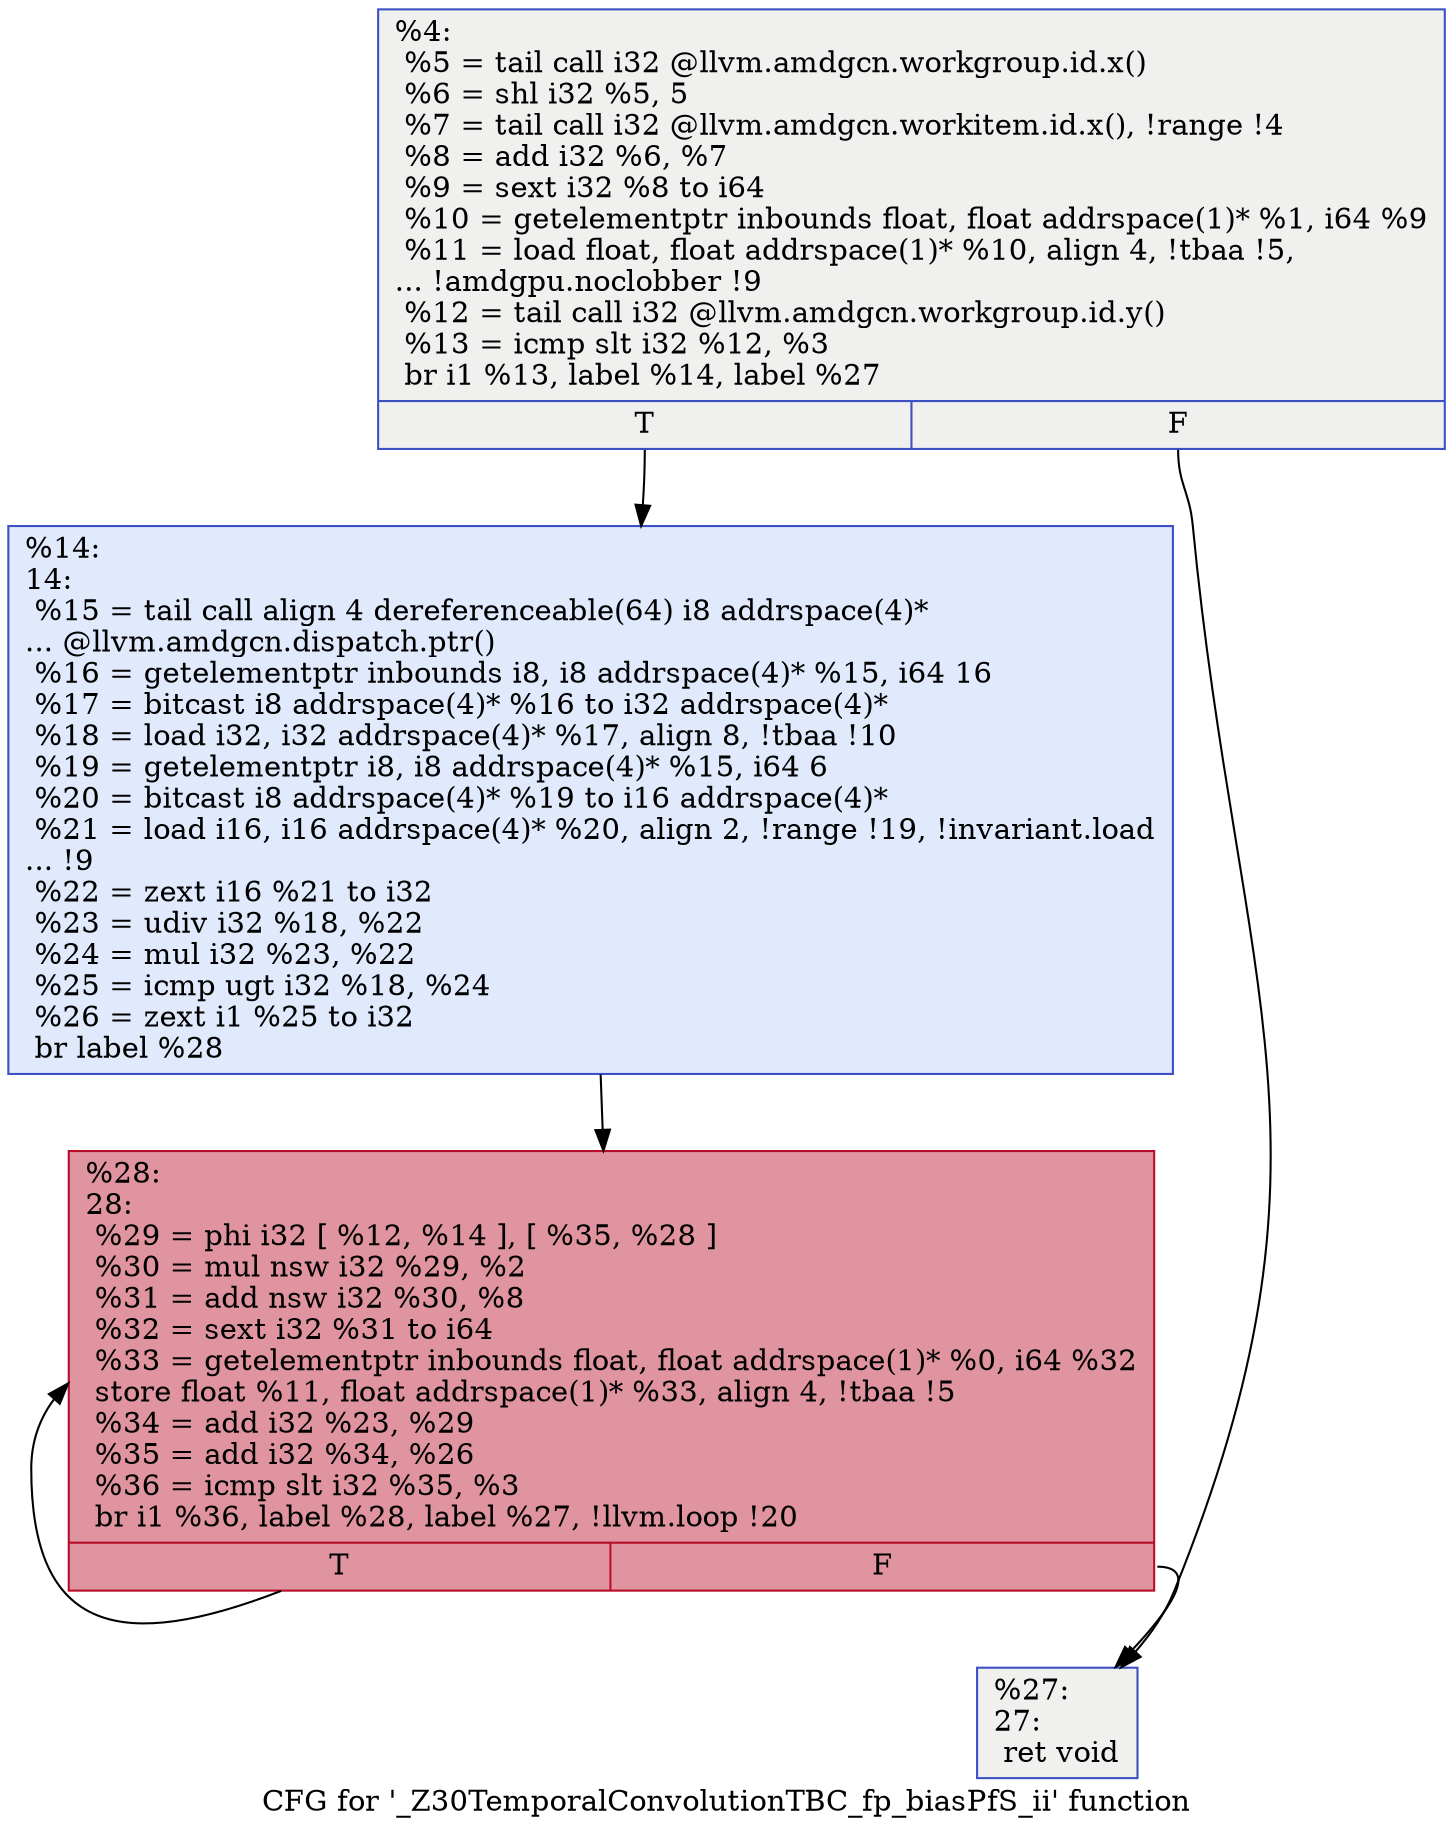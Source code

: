 digraph "CFG for '_Z30TemporalConvolutionTBC_fp_biasPfS_ii' function" {
	label="CFG for '_Z30TemporalConvolutionTBC_fp_biasPfS_ii' function";

	Node0x5d15590 [shape=record,color="#3d50c3ff", style=filled, fillcolor="#dedcdb70",label="{%4:\l  %5 = tail call i32 @llvm.amdgcn.workgroup.id.x()\l  %6 = shl i32 %5, 5\l  %7 = tail call i32 @llvm.amdgcn.workitem.id.x(), !range !4\l  %8 = add i32 %6, %7\l  %9 = sext i32 %8 to i64\l  %10 = getelementptr inbounds float, float addrspace(1)* %1, i64 %9\l  %11 = load float, float addrspace(1)* %10, align 4, !tbaa !5,\l... !amdgpu.noclobber !9\l  %12 = tail call i32 @llvm.amdgcn.workgroup.id.y()\l  %13 = icmp slt i32 %12, %3\l  br i1 %13, label %14, label %27\l|{<s0>T|<s1>F}}"];
	Node0x5d15590:s0 -> Node0x5d173f0;
	Node0x5d15590:s1 -> Node0x5d17480;
	Node0x5d173f0 [shape=record,color="#3d50c3ff", style=filled, fillcolor="#b9d0f970",label="{%14:\l14:                                               \l  %15 = tail call align 4 dereferenceable(64) i8 addrspace(4)*\l... @llvm.amdgcn.dispatch.ptr()\l  %16 = getelementptr inbounds i8, i8 addrspace(4)* %15, i64 16\l  %17 = bitcast i8 addrspace(4)* %16 to i32 addrspace(4)*\l  %18 = load i32, i32 addrspace(4)* %17, align 8, !tbaa !10\l  %19 = getelementptr i8, i8 addrspace(4)* %15, i64 6\l  %20 = bitcast i8 addrspace(4)* %19 to i16 addrspace(4)*\l  %21 = load i16, i16 addrspace(4)* %20, align 2, !range !19, !invariant.load\l... !9\l  %22 = zext i16 %21 to i32\l  %23 = udiv i32 %18, %22\l  %24 = mul i32 %23, %22\l  %25 = icmp ugt i32 %18, %24\l  %26 = zext i1 %25 to i32\l  br label %28\l}"];
	Node0x5d173f0 -> Node0x5d187e0;
	Node0x5d17480 [shape=record,color="#3d50c3ff", style=filled, fillcolor="#dedcdb70",label="{%27:\l27:                                               \l  ret void\l}"];
	Node0x5d187e0 [shape=record,color="#b70d28ff", style=filled, fillcolor="#b70d2870",label="{%28:\l28:                                               \l  %29 = phi i32 [ %12, %14 ], [ %35, %28 ]\l  %30 = mul nsw i32 %29, %2\l  %31 = add nsw i32 %30, %8\l  %32 = sext i32 %31 to i64\l  %33 = getelementptr inbounds float, float addrspace(1)* %0, i64 %32\l  store float %11, float addrspace(1)* %33, align 4, !tbaa !5\l  %34 = add i32 %23, %29\l  %35 = add i32 %34, %26\l  %36 = icmp slt i32 %35, %3\l  br i1 %36, label %28, label %27, !llvm.loop !20\l|{<s0>T|<s1>F}}"];
	Node0x5d187e0:s0 -> Node0x5d187e0;
	Node0x5d187e0:s1 -> Node0x5d17480;
}
